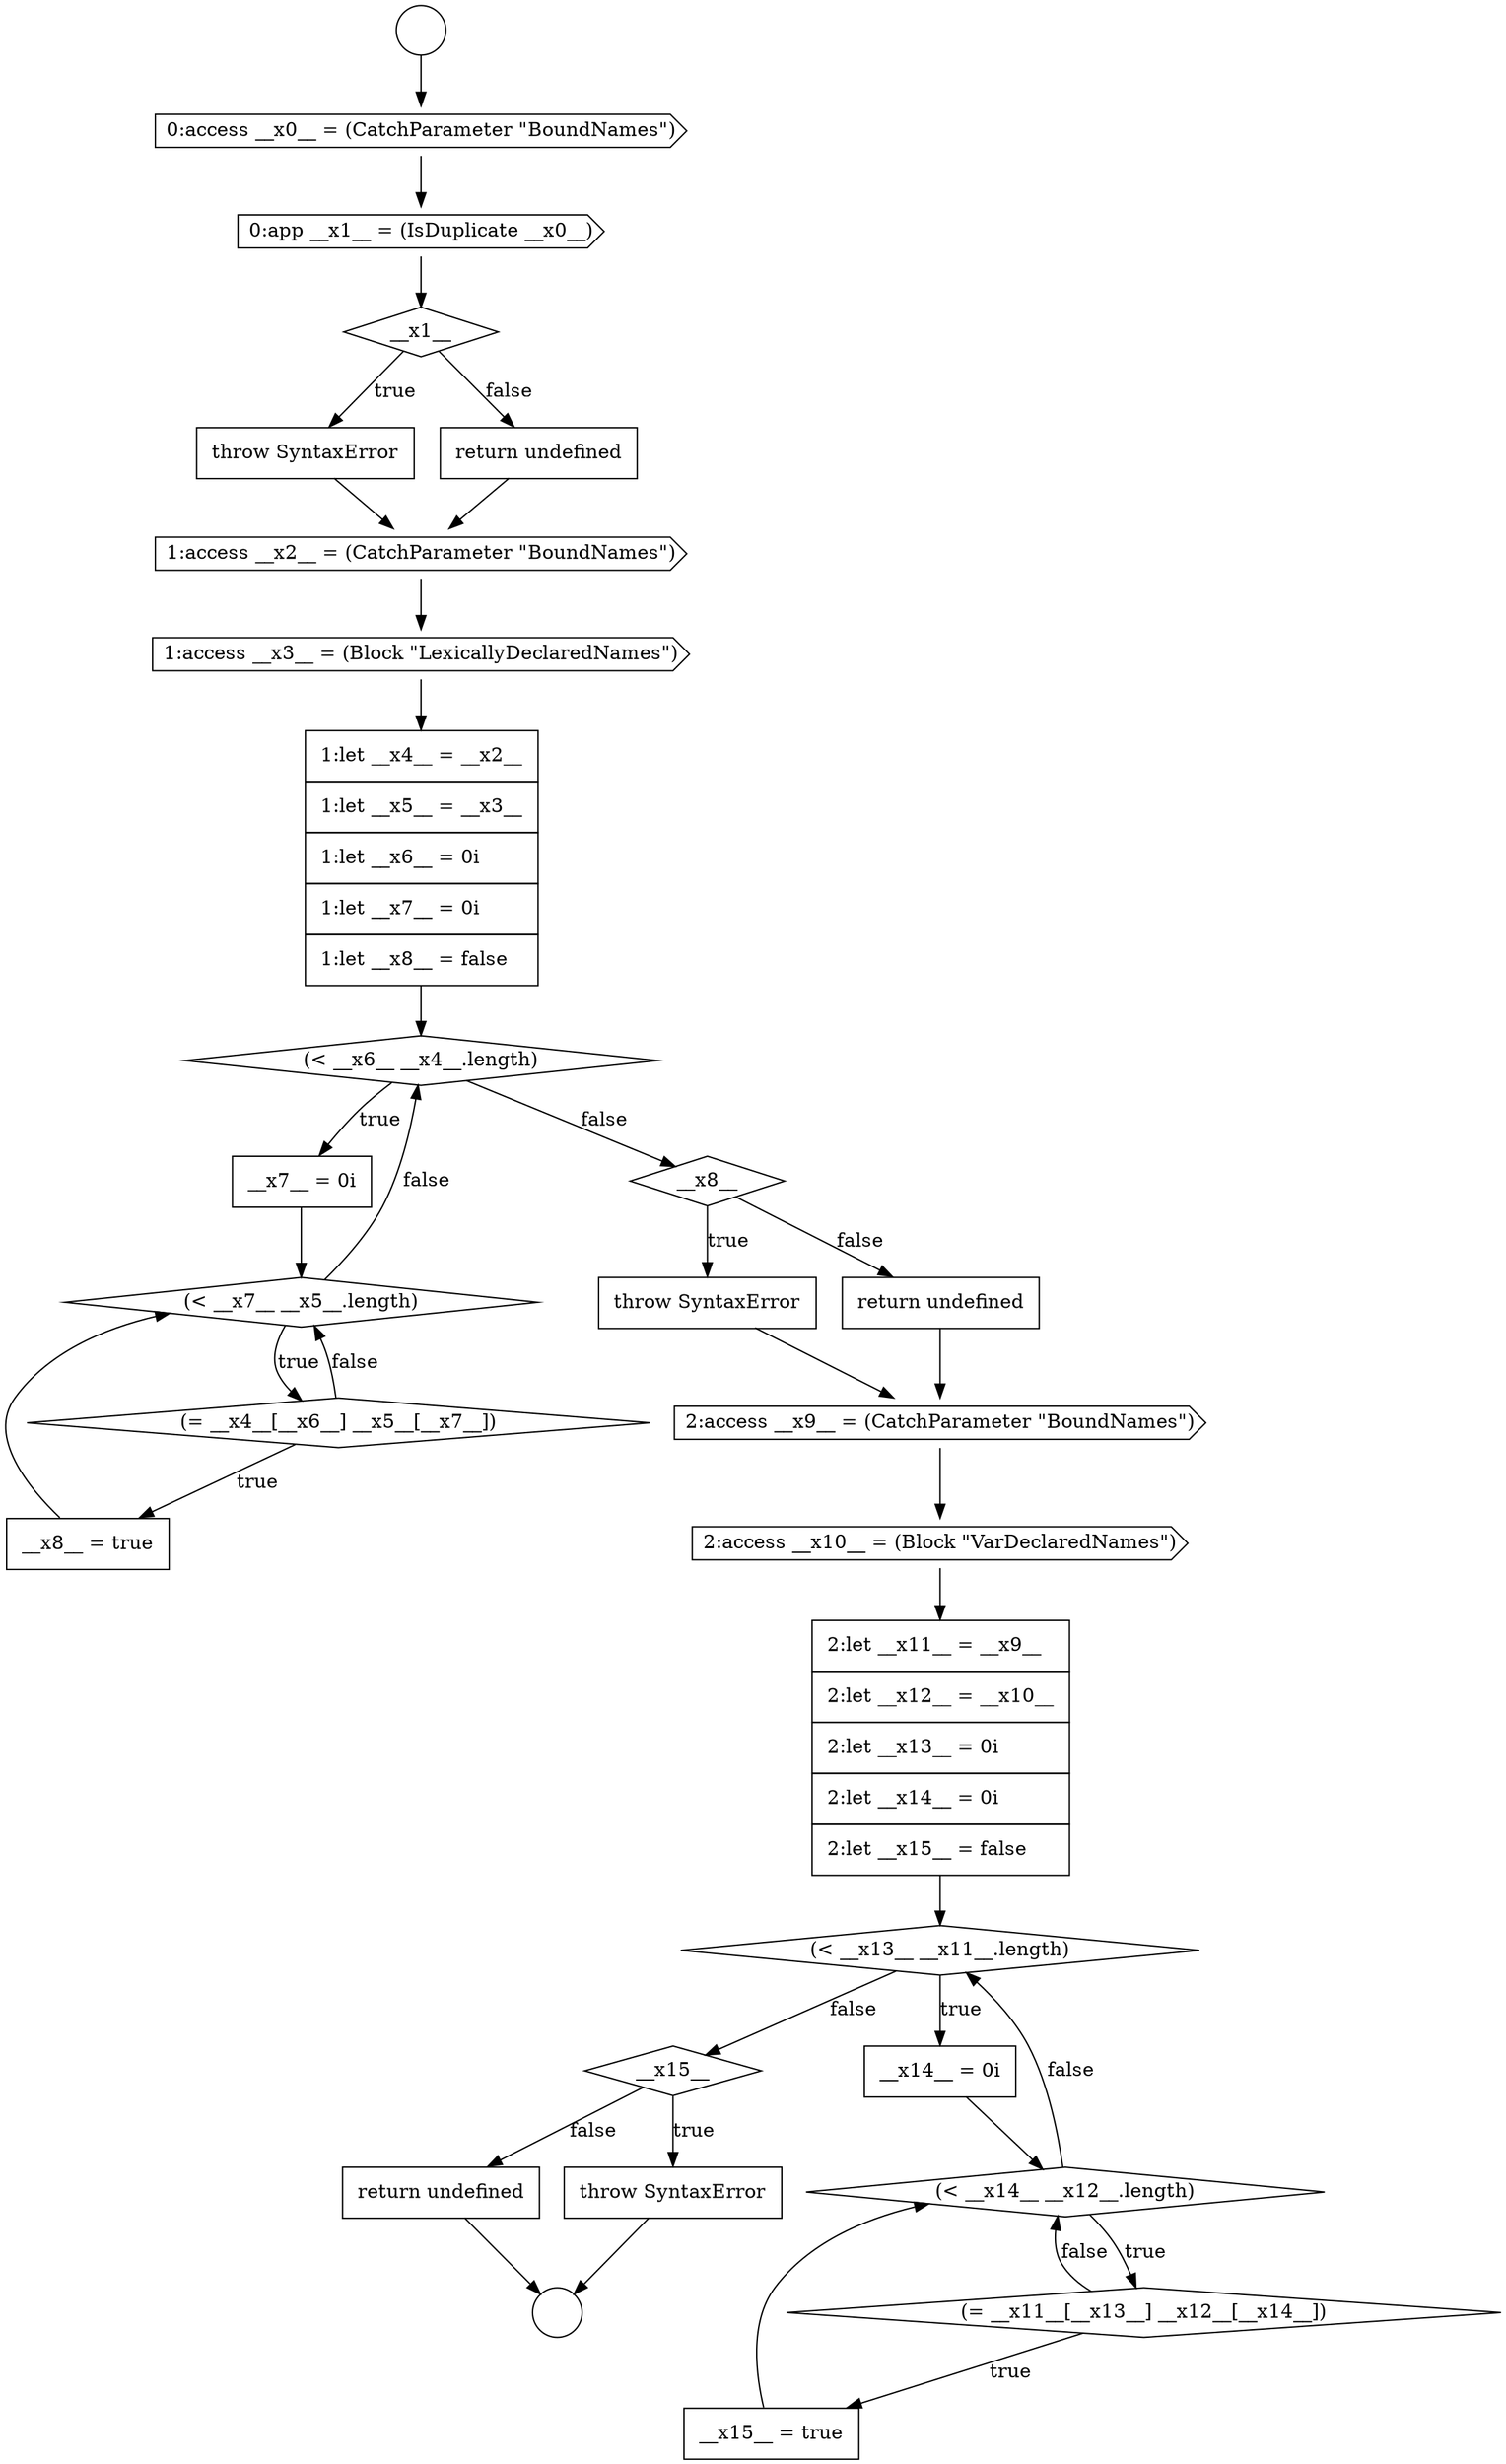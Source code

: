 digraph {
  node16340 [shape=circle label=" " color="black" fillcolor="white" style=filled]
  node16353 [shape=diamond, label=<<font color="black">(= __x4__[__x6__] __x5__[__x7__])</font>> color="black" fillcolor="white" style=filled]
  node16351 [shape=none, margin=0, label=<<font color="black">
    <table border="0" cellborder="1" cellspacing="0" cellpadding="10">
      <tr><td align="left">__x7__ = 0i</td></tr>
    </table>
  </font>> color="black" fillcolor="white" style=filled]
  node16364 [shape=diamond, label=<<font color="black">(= __x11__[__x13__] __x12__[__x14__])</font>> color="black" fillcolor="white" style=filled]
  node16347 [shape=cds, label=<<font color="black">1:access __x2__ = (CatchParameter &quot;BoundNames&quot;)</font>> color="black" fillcolor="white" style=filled]
  node16344 [shape=diamond, label=<<font color="black">__x1__</font>> color="black" fillcolor="white" style=filled]
  node16357 [shape=none, margin=0, label=<<font color="black">
    <table border="0" cellborder="1" cellspacing="0" cellpadding="10">
      <tr><td align="left">return undefined</td></tr>
    </table>
  </font>> color="black" fillcolor="white" style=filled]
  node16356 [shape=none, margin=0, label=<<font color="black">
    <table border="0" cellborder="1" cellspacing="0" cellpadding="10">
      <tr><td align="left">throw SyntaxError</td></tr>
    </table>
  </font>> color="black" fillcolor="white" style=filled]
  node16360 [shape=none, margin=0, label=<<font color="black">
    <table border="0" cellborder="1" cellspacing="0" cellpadding="10">
      <tr><td align="left">2:let __x11__ = __x9__</td></tr>
      <tr><td align="left">2:let __x12__ = __x10__</td></tr>
      <tr><td align="left">2:let __x13__ = 0i</td></tr>
      <tr><td align="left">2:let __x14__ = 0i</td></tr>
      <tr><td align="left">2:let __x15__ = false</td></tr>
    </table>
  </font>> color="black" fillcolor="white" style=filled]
  node16365 [shape=none, margin=0, label=<<font color="black">
    <table border="0" cellborder="1" cellspacing="0" cellpadding="10">
      <tr><td align="left">__x15__ = true</td></tr>
    </table>
  </font>> color="black" fillcolor="white" style=filled]
  node16348 [shape=cds, label=<<font color="black">1:access __x3__ = (Block &quot;LexicallyDeclaredNames&quot;)</font>> color="black" fillcolor="white" style=filled]
  node16361 [shape=diamond, label=<<font color="black">(&lt; __x13__ __x11__.length)</font>> color="black" fillcolor="white" style=filled]
  node16343 [shape=cds, label=<<font color="black">0:app __x1__ = (IsDuplicate __x0__)</font>> color="black" fillcolor="white" style=filled]
  node16349 [shape=none, margin=0, label=<<font color="black">
    <table border="0" cellborder="1" cellspacing="0" cellpadding="10">
      <tr><td align="left">1:let __x4__ = __x2__</td></tr>
      <tr><td align="left">1:let __x5__ = __x3__</td></tr>
      <tr><td align="left">1:let __x6__ = 0i</td></tr>
      <tr><td align="left">1:let __x7__ = 0i</td></tr>
      <tr><td align="left">1:let __x8__ = false</td></tr>
    </table>
  </font>> color="black" fillcolor="white" style=filled]
  node16355 [shape=diamond, label=<<font color="black">__x8__</font>> color="black" fillcolor="white" style=filled]
  node16366 [shape=diamond, label=<<font color="black">__x15__</font>> color="black" fillcolor="white" style=filled]
  node16359 [shape=cds, label=<<font color="black">2:access __x10__ = (Block &quot;VarDeclaredNames&quot;)</font>> color="black" fillcolor="white" style=filled]
  node16345 [shape=none, margin=0, label=<<font color="black">
    <table border="0" cellborder="1" cellspacing="0" cellpadding="10">
      <tr><td align="left">throw SyntaxError</td></tr>
    </table>
  </font>> color="black" fillcolor="white" style=filled]
  node16341 [shape=circle label=" " color="black" fillcolor="white" style=filled]
  node16342 [shape=cds, label=<<font color="black">0:access __x0__ = (CatchParameter &quot;BoundNames&quot;)</font>> color="black" fillcolor="white" style=filled]
  node16362 [shape=none, margin=0, label=<<font color="black">
    <table border="0" cellborder="1" cellspacing="0" cellpadding="10">
      <tr><td align="left">__x14__ = 0i</td></tr>
    </table>
  </font>> color="black" fillcolor="white" style=filled]
  node16354 [shape=none, margin=0, label=<<font color="black">
    <table border="0" cellborder="1" cellspacing="0" cellpadding="10">
      <tr><td align="left">__x8__ = true</td></tr>
    </table>
  </font>> color="black" fillcolor="white" style=filled]
  node16367 [shape=none, margin=0, label=<<font color="black">
    <table border="0" cellborder="1" cellspacing="0" cellpadding="10">
      <tr><td align="left">throw SyntaxError</td></tr>
    </table>
  </font>> color="black" fillcolor="white" style=filled]
  node16350 [shape=diamond, label=<<font color="black">(&lt; __x6__ __x4__.length)</font>> color="black" fillcolor="white" style=filled]
  node16352 [shape=diamond, label=<<font color="black">(&lt; __x7__ __x5__.length)</font>> color="black" fillcolor="white" style=filled]
  node16363 [shape=diamond, label=<<font color="black">(&lt; __x14__ __x12__.length)</font>> color="black" fillcolor="white" style=filled]
  node16368 [shape=none, margin=0, label=<<font color="black">
    <table border="0" cellborder="1" cellspacing="0" cellpadding="10">
      <tr><td align="left">return undefined</td></tr>
    </table>
  </font>> color="black" fillcolor="white" style=filled]
  node16346 [shape=none, margin=0, label=<<font color="black">
    <table border="0" cellborder="1" cellspacing="0" cellpadding="10">
      <tr><td align="left">return undefined</td></tr>
    </table>
  </font>> color="black" fillcolor="white" style=filled]
  node16358 [shape=cds, label=<<font color="black">2:access __x9__ = (CatchParameter &quot;BoundNames&quot;)</font>> color="black" fillcolor="white" style=filled]
  node16340 -> node16342 [ color="black"]
  node16353 -> node16354 [label=<<font color="black">true</font>> color="black"]
  node16353 -> node16352 [label=<<font color="black">false</font>> color="black"]
  node16360 -> node16361 [ color="black"]
  node16348 -> node16349 [ color="black"]
  node16347 -> node16348 [ color="black"]
  node16358 -> node16359 [ color="black"]
  node16365 -> node16363 [ color="black"]
  node16345 -> node16347 [ color="black"]
  node16362 -> node16363 [ color="black"]
  node16344 -> node16345 [label=<<font color="black">true</font>> color="black"]
  node16344 -> node16346 [label=<<font color="black">false</font>> color="black"]
  node16367 -> node16341 [ color="black"]
  node16350 -> node16351 [label=<<font color="black">true</font>> color="black"]
  node16350 -> node16355 [label=<<font color="black">false</font>> color="black"]
  node16356 -> node16358 [ color="black"]
  node16355 -> node16356 [label=<<font color="black">true</font>> color="black"]
  node16355 -> node16357 [label=<<font color="black">false</font>> color="black"]
  node16352 -> node16353 [label=<<font color="black">true</font>> color="black"]
  node16352 -> node16350 [label=<<font color="black">false</font>> color="black"]
  node16354 -> node16352 [ color="black"]
  node16363 -> node16364 [label=<<font color="black">true</font>> color="black"]
  node16363 -> node16361 [label=<<font color="black">false</font>> color="black"]
  node16342 -> node16343 [ color="black"]
  node16343 -> node16344 [ color="black"]
  node16357 -> node16358 [ color="black"]
  node16351 -> node16352 [ color="black"]
  node16359 -> node16360 [ color="black"]
  node16366 -> node16367 [label=<<font color="black">true</font>> color="black"]
  node16366 -> node16368 [label=<<font color="black">false</font>> color="black"]
  node16361 -> node16362 [label=<<font color="black">true</font>> color="black"]
  node16361 -> node16366 [label=<<font color="black">false</font>> color="black"]
  node16349 -> node16350 [ color="black"]
  node16368 -> node16341 [ color="black"]
  node16346 -> node16347 [ color="black"]
  node16364 -> node16365 [label=<<font color="black">true</font>> color="black"]
  node16364 -> node16363 [label=<<font color="black">false</font>> color="black"]
}

